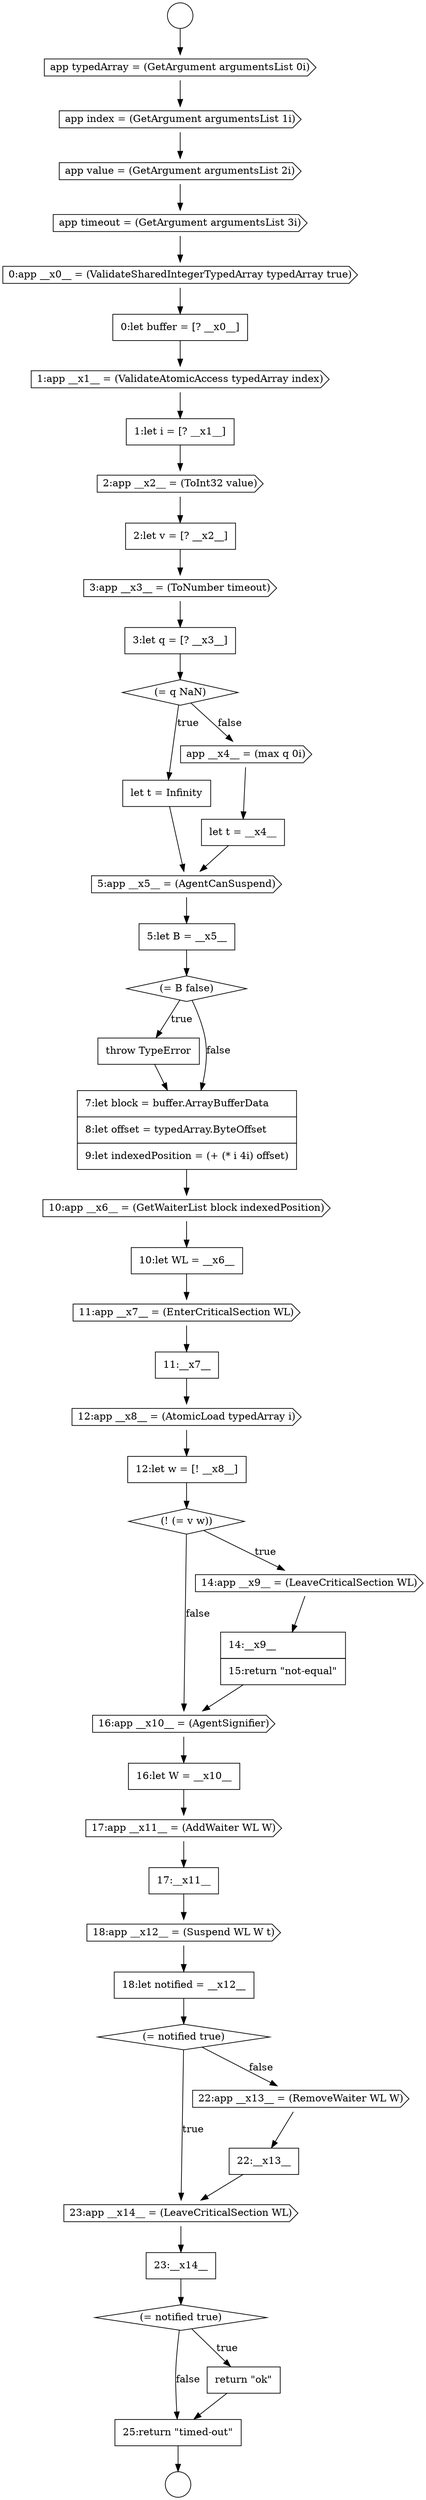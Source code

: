 digraph {
  node0 [shape=circle label=" " color="black" fillcolor="white" style=filled]
  node5 [shape=cds, label=<<font color="black">app timeout = (GetArgument argumentsList 3i)</font>> color="black" fillcolor="white" style=filled]
  node10 [shape=cds, label=<<font color="black">2:app __x2__ = (ToInt32 value)</font>> color="black" fillcolor="white" style=filled]
  node14 [shape=diamond, label=<<font color="black">(= q NaN)</font>> color="black" fillcolor="white" style=filled]
  node1 [shape=circle label=" " color="black" fillcolor="white" style=filled]
  node6 [shape=cds, label=<<font color="black">0:app __x0__ = (ValidateSharedIntegerTypedArray typedArray true)</font>> color="black" fillcolor="white" style=filled]
  node9 [shape=none, margin=0, label=<<font color="black">
    <table border="0" cellborder="1" cellspacing="0" cellpadding="10">
      <tr><td align="left">1:let i = [? __x1__]</td></tr>
    </table>
  </font>> color="black" fillcolor="white" style=filled]
  node2 [shape=cds, label=<<font color="black">app typedArray = (GetArgument argumentsList 0i)</font>> color="black" fillcolor="white" style=filled]
  node12 [shape=cds, label=<<font color="black">3:app __x3__ = (ToNumber timeout)</font>> color="black" fillcolor="white" style=filled]
  node18 [shape=cds, label=<<font color="black">5:app __x5__ = (AgentCanSuspend)</font>> color="black" fillcolor="white" style=filled]
  node8 [shape=cds, label=<<font color="black">1:app __x1__ = (ValidateAtomicAccess typedArray index)</font>> color="black" fillcolor="white" style=filled]
  node4 [shape=cds, label=<<font color="black">app value = (GetArgument argumentsList 2i)</font>> color="black" fillcolor="white" style=filled]
  node15 [shape=none, margin=0, label=<<font color="black">
    <table border="0" cellborder="1" cellspacing="0" cellpadding="10">
      <tr><td align="left">let t = Infinity</td></tr>
    </table>
  </font>> color="black" fillcolor="white" style=filled]
  node42 [shape=none, margin=0, label=<<font color="black">
    <table border="0" cellborder="1" cellspacing="0" cellpadding="10">
      <tr><td align="left">23:__x14__</td></tr>
    </table>
  </font>> color="black" fillcolor="white" style=filled]
  node24 [shape=none, margin=0, label=<<font color="black">
    <table border="0" cellborder="1" cellspacing="0" cellpadding="10">
      <tr><td align="left">10:let WL = __x6__</td></tr>
    </table>
  </font>> color="black" fillcolor="white" style=filled]
  node37 [shape=none, margin=0, label=<<font color="black">
    <table border="0" cellborder="1" cellspacing="0" cellpadding="10">
      <tr><td align="left">18:let notified = __x12__</td></tr>
    </table>
  </font>> color="black" fillcolor="white" style=filled]
  node25 [shape=cds, label=<<font color="black">11:app __x7__ = (EnterCriticalSection WL)</font>> color="black" fillcolor="white" style=filled]
  node20 [shape=diamond, label=<<font color="black">(= B false)</font>> color="black" fillcolor="white" style=filled]
  node29 [shape=diamond, label=<<font color="black">(! (= v w))</font>> color="black" fillcolor="white" style=filled]
  node21 [shape=none, margin=0, label=<<font color="black">
    <table border="0" cellborder="1" cellspacing="0" cellpadding="10">
      <tr><td align="left">throw TypeError</td></tr>
    </table>
  </font>> color="black" fillcolor="white" style=filled]
  node33 [shape=none, margin=0, label=<<font color="black">
    <table border="0" cellborder="1" cellspacing="0" cellpadding="10">
      <tr><td align="left">16:let W = __x10__</td></tr>
    </table>
  </font>> color="black" fillcolor="white" style=filled]
  node28 [shape=none, margin=0, label=<<font color="black">
    <table border="0" cellborder="1" cellspacing="0" cellpadding="10">
      <tr><td align="left">12:let w = [! __x8__]</td></tr>
    </table>
  </font>> color="black" fillcolor="white" style=filled]
  node38 [shape=diamond, label=<<font color="black">(= notified true)</font>> color="black" fillcolor="white" style=filled]
  node13 [shape=none, margin=0, label=<<font color="black">
    <table border="0" cellborder="1" cellspacing="0" cellpadding="10">
      <tr><td align="left">3:let q = [? __x3__]</td></tr>
    </table>
  </font>> color="black" fillcolor="white" style=filled]
  node41 [shape=cds, label=<<font color="black">23:app __x14__ = (LeaveCriticalSection WL)</font>> color="black" fillcolor="white" style=filled]
  node45 [shape=none, margin=0, label=<<font color="black">
    <table border="0" cellborder="1" cellspacing="0" cellpadding="10">
      <tr><td align="left">25:return &quot;timed-out&quot;</td></tr>
    </table>
  </font>> color="black" fillcolor="white" style=filled]
  node17 [shape=none, margin=0, label=<<font color="black">
    <table border="0" cellborder="1" cellspacing="0" cellpadding="10">
      <tr><td align="left">let t = __x4__</td></tr>
    </table>
  </font>> color="black" fillcolor="white" style=filled]
  node32 [shape=cds, label=<<font color="black">16:app __x10__ = (AgentSignifier)</font>> color="black" fillcolor="white" style=filled]
  node34 [shape=cds, label=<<font color="black">17:app __x11__ = (AddWaiter WL W)</font>> color="black" fillcolor="white" style=filled]
  node22 [shape=none, margin=0, label=<<font color="black">
    <table border="0" cellborder="1" cellspacing="0" cellpadding="10">
      <tr><td align="left">7:let block = buffer.ArrayBufferData</td></tr>
      <tr><td align="left">8:let offset = typedArray.ByteOffset</td></tr>
      <tr><td align="left">9:let indexedPosition = (+ (* i 4i) offset)</td></tr>
    </table>
  </font>> color="black" fillcolor="white" style=filled]
  node44 [shape=none, margin=0, label=<<font color="black">
    <table border="0" cellborder="1" cellspacing="0" cellpadding="10">
      <tr><td align="left">return &quot;ok&quot;</td></tr>
    </table>
  </font>> color="black" fillcolor="white" style=filled]
  node27 [shape=cds, label=<<font color="black">12:app __x8__ = (AtomicLoad typedArray i)</font>> color="black" fillcolor="white" style=filled]
  node7 [shape=none, margin=0, label=<<font color="black">
    <table border="0" cellborder="1" cellspacing="0" cellpadding="10">
      <tr><td align="left">0:let buffer = [? __x0__]</td></tr>
    </table>
  </font>> color="black" fillcolor="white" style=filled]
  node39 [shape=cds, label=<<font color="black">22:app __x13__ = (RemoveWaiter WL W)</font>> color="black" fillcolor="white" style=filled]
  node3 [shape=cds, label=<<font color="black">app index = (GetArgument argumentsList 1i)</font>> color="black" fillcolor="white" style=filled]
  node35 [shape=none, margin=0, label=<<font color="black">
    <table border="0" cellborder="1" cellspacing="0" cellpadding="10">
      <tr><td align="left">17:__x11__</td></tr>
    </table>
  </font>> color="black" fillcolor="white" style=filled]
  node16 [shape=cds, label=<<font color="black">app __x4__ = (max q 0i)</font>> color="black" fillcolor="white" style=filled]
  node31 [shape=none, margin=0, label=<<font color="black">
    <table border="0" cellborder="1" cellspacing="0" cellpadding="10">
      <tr><td align="left">14:__x9__</td></tr>
      <tr><td align="left">15:return &quot;not-equal&quot;</td></tr>
    </table>
  </font>> color="black" fillcolor="white" style=filled]
  node11 [shape=none, margin=0, label=<<font color="black">
    <table border="0" cellborder="1" cellspacing="0" cellpadding="10">
      <tr><td align="left">2:let v = [? __x2__]</td></tr>
    </table>
  </font>> color="black" fillcolor="white" style=filled]
  node43 [shape=diamond, label=<<font color="black">(= notified true)</font>> color="black" fillcolor="white" style=filled]
  node40 [shape=none, margin=0, label=<<font color="black">
    <table border="0" cellborder="1" cellspacing="0" cellpadding="10">
      <tr><td align="left">22:__x13__</td></tr>
    </table>
  </font>> color="black" fillcolor="white" style=filled]
  node26 [shape=none, margin=0, label=<<font color="black">
    <table border="0" cellborder="1" cellspacing="0" cellpadding="10">
      <tr><td align="left">11:__x7__</td></tr>
    </table>
  </font>> color="black" fillcolor="white" style=filled]
  node23 [shape=cds, label=<<font color="black">10:app __x6__ = (GetWaiterList block indexedPosition)</font>> color="black" fillcolor="white" style=filled]
  node36 [shape=cds, label=<<font color="black">18:app __x12__ = (Suspend WL W t)</font>> color="black" fillcolor="white" style=filled]
  node30 [shape=cds, label=<<font color="black">14:app __x9__ = (LeaveCriticalSection WL)</font>> color="black" fillcolor="white" style=filled]
  node19 [shape=none, margin=0, label=<<font color="black">
    <table border="0" cellborder="1" cellspacing="0" cellpadding="10">
      <tr><td align="left">5:let B = __x5__</td></tr>
    </table>
  </font>> color="black" fillcolor="white" style=filled]
  node28 -> node29 [ color="black"]
  node2 -> node3 [ color="black"]
  node11 -> node12 [ color="black"]
  node12 -> node13 [ color="black"]
  node9 -> node10 [ color="black"]
  node26 -> node27 [ color="black"]
  node25 -> node26 [ color="black"]
  node24 -> node25 [ color="black"]
  node38 -> node41 [label=<<font color="black">true</font>> color="black"]
  node38 -> node39 [label=<<font color="black">false</font>> color="black"]
  node16 -> node17 [ color="black"]
  node45 -> node1 [ color="black"]
  node5 -> node6 [ color="black"]
  node3 -> node4 [ color="black"]
  node39 -> node40 [ color="black"]
  node7 -> node8 [ color="black"]
  node18 -> node19 [ color="black"]
  node42 -> node43 [ color="black"]
  node34 -> node35 [ color="black"]
  node19 -> node20 [ color="black"]
  node13 -> node14 [ color="black"]
  node35 -> node36 [ color="black"]
  node0 -> node2 [ color="black"]
  node15 -> node18 [ color="black"]
  node36 -> node37 [ color="black"]
  node22 -> node23 [ color="black"]
  node6 -> node7 [ color="black"]
  node44 -> node45 [ color="black"]
  node27 -> node28 [ color="black"]
  node37 -> node38 [ color="black"]
  node23 -> node24 [ color="black"]
  node31 -> node32 [ color="black"]
  node40 -> node41 [ color="black"]
  node30 -> node31 [ color="black"]
  node10 -> node11 [ color="black"]
  node29 -> node30 [label=<<font color="black">true</font>> color="black"]
  node29 -> node32 [label=<<font color="black">false</font>> color="black"]
  node20 -> node21 [label=<<font color="black">true</font>> color="black"]
  node20 -> node22 [label=<<font color="black">false</font>> color="black"]
  node43 -> node44 [label=<<font color="black">true</font>> color="black"]
  node43 -> node45 [label=<<font color="black">false</font>> color="black"]
  node4 -> node5 [ color="black"]
  node8 -> node9 [ color="black"]
  node21 -> node22 [ color="black"]
  node32 -> node33 [ color="black"]
  node17 -> node18 [ color="black"]
  node33 -> node34 [ color="black"]
  node14 -> node15 [label=<<font color="black">true</font>> color="black"]
  node14 -> node16 [label=<<font color="black">false</font>> color="black"]
  node41 -> node42 [ color="black"]
}
